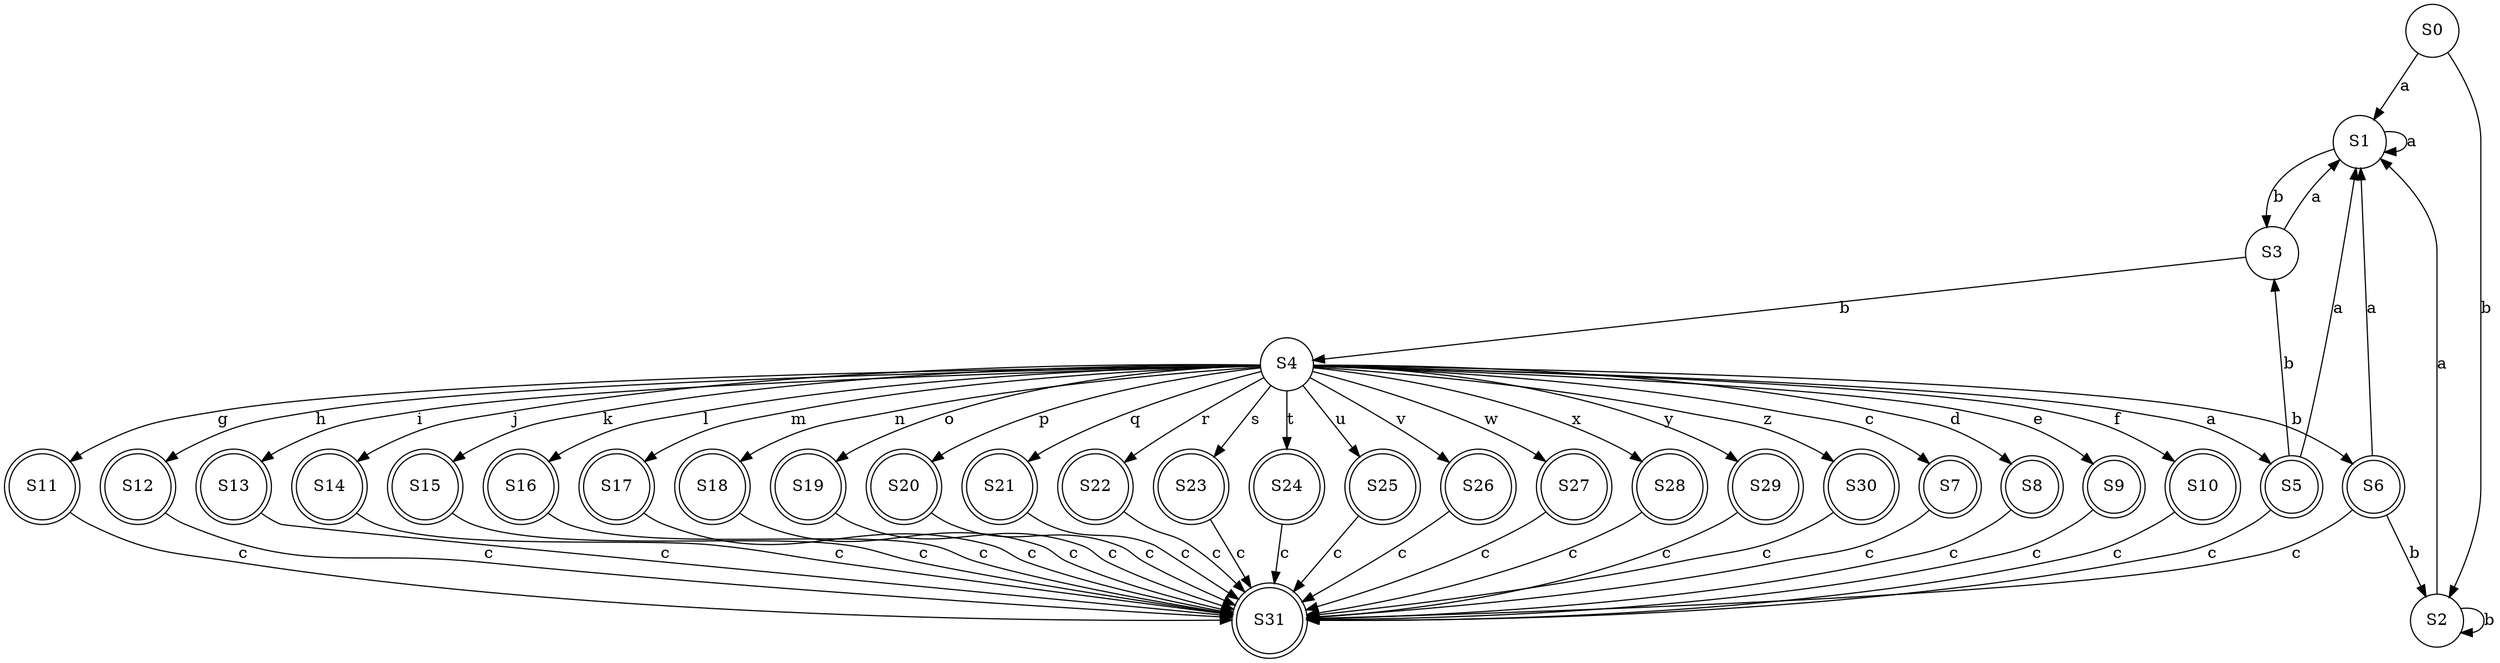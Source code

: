 // DFA Visualization
digraph {
	S0 [label=S0 shape=circle]
	S1 [label=S1 shape=circle]
	S2 [label=S2 shape=circle]
	S3 [label=S3 shape=circle]
	S4 [label=S4 shape=circle]
	S5 [label=S5 shape=doublecircle]
	S6 [label=S6 shape=doublecircle]
	S7 [label=S7 shape=doublecircle]
	S8 [label=S8 shape=doublecircle]
	S9 [label=S9 shape=doublecircle]
	S10 [label=S10 shape=doublecircle]
	S11 [label=S11 shape=doublecircle]
	S12 [label=S12 shape=doublecircle]
	S13 [label=S13 shape=doublecircle]
	S14 [label=S14 shape=doublecircle]
	S15 [label=S15 shape=doublecircle]
	S16 [label=S16 shape=doublecircle]
	S17 [label=S17 shape=doublecircle]
	S18 [label=S18 shape=doublecircle]
	S19 [label=S19 shape=doublecircle]
	S20 [label=S20 shape=doublecircle]
	S21 [label=S21 shape=doublecircle]
	S22 [label=S22 shape=doublecircle]
	S23 [label=S23 shape=doublecircle]
	S24 [label=S24 shape=doublecircle]
	S25 [label=S25 shape=doublecircle]
	S26 [label=S26 shape=doublecircle]
	S27 [label=S27 shape=doublecircle]
	S28 [label=S28 shape=doublecircle]
	S29 [label=S29 shape=doublecircle]
	S30 [label=S30 shape=doublecircle]
	S31 [label=S31 shape=doublecircle]
	S0 -> S1 [label=a]
	S0 -> S2 [label=b]
	S1 -> S1 [label=a]
	S1 -> S3 [label=b]
	S2 -> S1 [label=a]
	S2 -> S2 [label=b]
	S3 -> S1 [label=a]
	S3 -> S4 [label=b]
	S4 -> S5 [label=a]
	S4 -> S6 [label=b]
	S4 -> S7 [label=c]
	S4 -> S8 [label=d]
	S4 -> S9 [label=e]
	S4 -> S10 [label=f]
	S4 -> S11 [label=g]
	S4 -> S12 [label=h]
	S4 -> S13 [label=i]
	S4 -> S14 [label=j]
	S4 -> S15 [label=k]
	S4 -> S16 [label=l]
	S4 -> S17 [label=m]
	S4 -> S18 [label=n]
	S4 -> S19 [label=o]
	S4 -> S20 [label=p]
	S4 -> S21 [label=q]
	S4 -> S22 [label=r]
	S4 -> S23 [label=s]
	S4 -> S24 [label=t]
	S4 -> S25 [label=u]
	S4 -> S26 [label=v]
	S4 -> S27 [label=w]
	S4 -> S28 [label=x]
	S4 -> S29 [label=y]
	S4 -> S30 [label=z]
	S5 -> S1 [label=a]
	S5 -> S3 [label=b]
	S5 -> S31 [label=c]
	S6 -> S1 [label=a]
	S6 -> S2 [label=b]
	S6 -> S31 [label=c]
	S7 -> S31 [label=c]
	S8 -> S31 [label=c]
	S9 -> S31 [label=c]
	S10 -> S31 [label=c]
	S11 -> S31 [label=c]
	S12 -> S31 [label=c]
	S13 -> S31 [label=c]
	S14 -> S31 [label=c]
	S15 -> S31 [label=c]
	S16 -> S31 [label=c]
	S17 -> S31 [label=c]
	S18 -> S31 [label=c]
	S19 -> S31 [label=c]
	S20 -> S31 [label=c]
	S21 -> S31 [label=c]
	S22 -> S31 [label=c]
	S23 -> S31 [label=c]
	S24 -> S31 [label=c]
	S25 -> S31 [label=c]
	S26 -> S31 [label=c]
	S27 -> S31 [label=c]
	S28 -> S31 [label=c]
	S29 -> S31 [label=c]
	S30 -> S31 [label=c]
}
